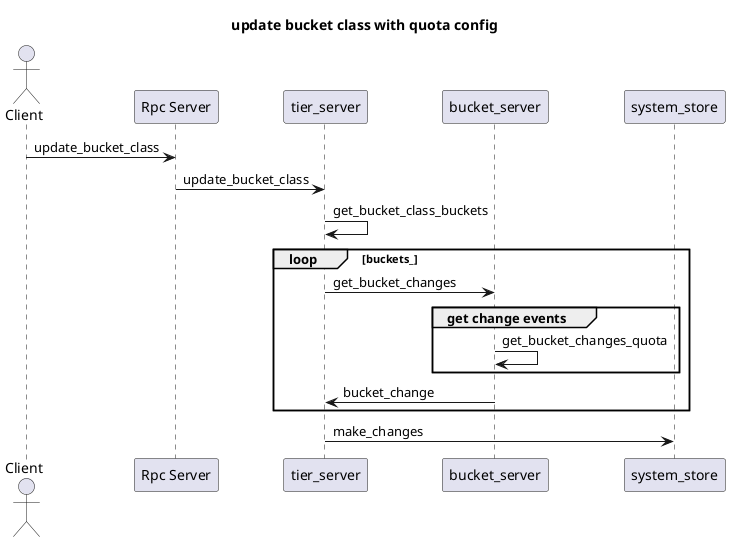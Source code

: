 @startuml
/'To generate png file, use https://www.plantuml.com/plantuml '/

title update bucket class with quota config

scale 1

actor Client order 10
participant "Rpc Server" as RS order 20
participant tier_server as TS order 30
participant bucket_server as BS order 40
participant "system_store" as SS order 50

Client ->  RS: update_bucket_class
RS -> TS: update_bucket_class
TS -> TS: get_bucket_class_buckets
loop buckets_
    TS -> BS: get_bucket_changes
    group get change events
        BS -> BS: get_bucket_changes_quota
    end
    BS -> TS: bucket_change
end
TS -> SS: make_changes
@enduml